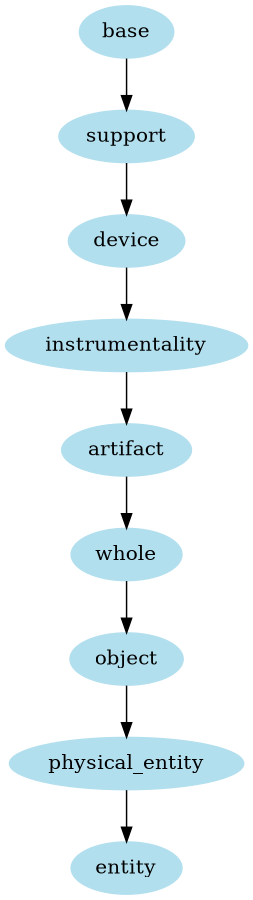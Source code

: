 digraph unix {
	node [color=lightblue2 style=filled]
	size="6,6"
	base -> support
	support -> device
	device -> instrumentality
	instrumentality -> artifact
	artifact -> whole
	whole -> object
	object -> physical_entity
	physical_entity -> entity
}
